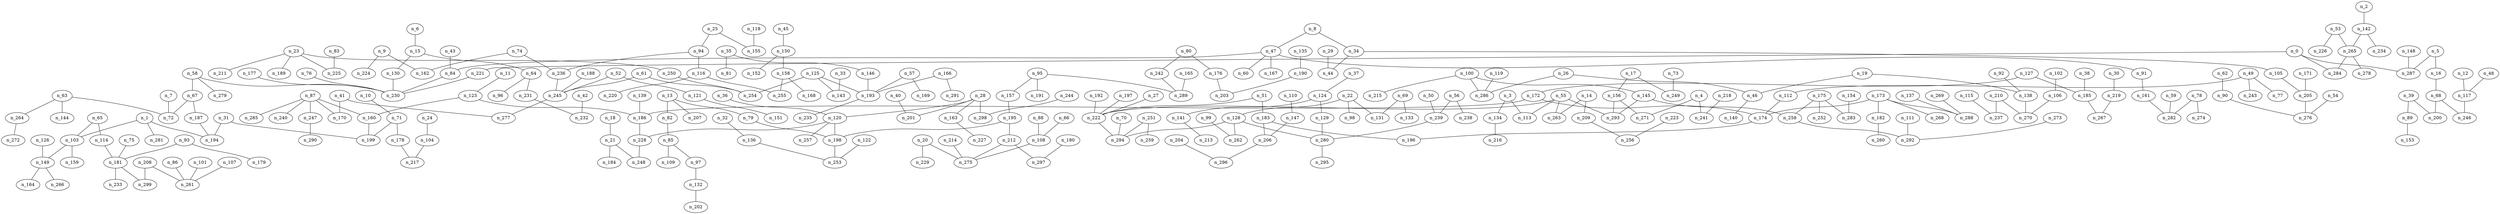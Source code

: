 graph grafoErdosRenyi_300_1200_KruskalI  {
n_0;
n_1;
n_2;
n_3;
n_4;
n_5;
n_6;
n_7;
n_8;
n_9;
n_10;
n_11;
n_12;
n_13;
n_14;
n_15;
n_16;
n_17;
n_18;
n_19;
n_20;
n_21;
n_22;
n_23;
n_24;
n_25;
n_26;
n_27;
n_28;
n_29;
n_30;
n_31;
n_32;
n_33;
n_34;
n_35;
n_36;
n_37;
n_38;
n_39;
n_40;
n_41;
n_42;
n_43;
n_44;
n_45;
n_46;
n_47;
n_48;
n_49;
n_50;
n_51;
n_52;
n_53;
n_54;
n_55;
n_56;
n_57;
n_58;
n_59;
n_60;
n_61;
n_62;
n_63;
n_64;
n_65;
n_66;
n_67;
n_68;
n_69;
n_70;
n_71;
n_72;
n_73;
n_74;
n_75;
n_76;
n_77;
n_78;
n_79;
n_80;
n_81;
n_82;
n_83;
n_84;
n_85;
n_86;
n_87;
n_88;
n_89;
n_90;
n_91;
n_92;
n_93;
n_94;
n_95;
n_96;
n_97;
n_98;
n_99;
n_100;
n_101;
n_102;
n_103;
n_104;
n_105;
n_106;
n_107;
n_108;
n_109;
n_110;
n_111;
n_112;
n_113;
n_114;
n_115;
n_116;
n_117;
n_118;
n_119;
n_120;
n_121;
n_122;
n_123;
n_124;
n_125;
n_126;
n_127;
n_128;
n_129;
n_130;
n_131;
n_132;
n_133;
n_134;
n_135;
n_136;
n_137;
n_138;
n_139;
n_140;
n_141;
n_142;
n_143;
n_144;
n_145;
n_146;
n_147;
n_148;
n_149;
n_150;
n_151;
n_152;
n_153;
n_154;
n_155;
n_156;
n_157;
n_158;
n_159;
n_160;
n_161;
n_162;
n_163;
n_164;
n_165;
n_166;
n_167;
n_168;
n_169;
n_170;
n_171;
n_172;
n_173;
n_174;
n_175;
n_176;
n_177;
n_178;
n_179;
n_180;
n_181;
n_182;
n_183;
n_184;
n_185;
n_186;
n_187;
n_188;
n_189;
n_190;
n_191;
n_192;
n_193;
n_194;
n_195;
n_196;
n_197;
n_198;
n_199;
n_200;
n_201;
n_202;
n_203;
n_204;
n_205;
n_206;
n_207;
n_208;
n_209;
n_210;
n_211;
n_212;
n_213;
n_214;
n_215;
n_216;
n_217;
n_218;
n_219;
n_220;
n_221;
n_222;
n_223;
n_224;
n_225;
n_226;
n_227;
n_228;
n_229;
n_230;
n_231;
n_232;
n_233;
n_234;
n_235;
n_236;
n_237;
n_238;
n_239;
n_240;
n_241;
n_242;
n_243;
n_244;
n_245;
n_246;
n_247;
n_248;
n_249;
n_250;
n_251;
n_252;
n_253;
n_254;
n_255;
n_256;
n_257;
n_258;
n_259;
n_260;
n_261;
n_262;
n_263;
n_264;
n_265;
n_266;
n_267;
n_268;
n_269;
n_270;
n_271;
n_272;
n_273;
n_274;
n_275;
n_276;
n_277;
n_278;
n_279;
n_280;
n_281;
n_282;
n_283;
n_284;
n_285;
n_286;
n_287;
n_288;
n_289;
n_290;
n_291;
n_292;
n_293;
n_294;
n_295;
n_296;
n_297;
n_298;
n_299;
n_154 -- n_283;
n_135 -- n_190;
n_134 -- n_216;
n_30 -- n_219;
n_75 -- n_181;
n_193 -- n_235;
n_182 -- n_260;
n_20 -- n_275;
n_93 -- n_179;
n_32 -- n_136;
n_142 -- n_234;
n_3 -- n_134;
n_132 -- n_202;
n_70 -- n_294;
n_265 -- n_278;
n_111 -- n_292;
n_35 -- n_81;
n_102 -- n_106;
n_122 -- n_253;
n_57 -- n_193;
n_97 -- n_132;
n_101 -- n_261;
n_86 -- n_261;
n_73 -- n_249;
n_141 -- n_213;
n_33 -- n_143;
n_214 -- n_275;
n_137 -- n_288;
n_139 -- n_186;
n_173 -- n_268;
n_4 -- n_241;
n_171 -- n_205;
n_126 -- n_149;
n_23 -- n_225;
n_110 -- n_147;
n_166 -- n_291;
n_78 -- n_274;
n_93 -- n_181;
n_16 -- n_68;
n_85 -- n_109;
n_124 -- n_129;
n_83 -- n_225;
n_13 -- n_82;
n_39 -- n_200;
n_5 -- n_16;
n_21 -- n_184;
n_39 -- n_89;
n_269 -- n_288;
n_64 -- n_231;
n_43 -- n_84;
n_12 -- n_117;
n_15 -- n_64;
n_55 -- n_113;
n_87 -- n_247;
n_231 -- n_232;
n_23 -- n_189;
n_23 -- n_211;
n_124 -- n_141;
n_204 -- n_296;
n_25 -- n_94;
n_69 -- n_131;
n_99 -- n_262;
n_118 -- n_155;
n_188 -- n_245;
n_190 -- n_203;
n_18 -- n_21;
n_9 -- n_162;
n_205 -- n_276;
n_87 -- n_240;
n_85 -- n_97;
n_136 -- n_253;
n_35 -- n_146;
n_208 -- n_299;
n_49 -- n_243;
n_69 -- n_133;
n_115 -- n_237;
n_178 -- n_217;
n_66 -- n_108;
n_150 -- n_152;
n_22 -- n_98;
n_74 -- n_236;
n_76 -- n_230;
n_21 -- n_248;
n_62 -- n_90;
n_146 -- n_193;
n_100 -- n_286;
n_68 -- n_246;
n_210 -- n_237;
n_273 -- n_292;
n_116 -- n_220;
n_23 -- n_250;
n_165 -- n_289;
n_128 -- n_280;
n_19 -- n_46;
n_244 -- n_298;
n_38 -- n_185;
n_50 -- n_239;
n_17 -- n_249;
n_64 -- n_96;
n_258 -- n_292;
n_36 -- n_120;
n_158 -- n_168;
n_54 -- n_276;
n_52 -- n_121;
n_65 -- n_114;
n_40 -- n_201;
n_175 -- n_258;
n_27 -- n_222;
n_11 -- n_123;
n_89 -- n_153;
n_6 -- n_15;
n_25 -- n_155;
n_87 -- n_160;
n_61 -- n_254;
n_49 -- n_77;
n_8 -- n_47;
n_46 -- n_140;
n_119 -- n_286;
n_74 -- n_162;
n_104 -- n_217;
n_251 -- n_294;
n_206 -- n_296;
n_71 -- n_178;
n_5 -- n_287;
n_63 -- n_144;
n_63 -- n_72;
n_49 -- n_112;
n_117 -- n_246;
n_67 -- n_72;
n_166 -- n_193;
n_239 -- n_280;
n_58 -- n_279;
n_61 -- n_245;
n_34 -- n_105;
n_219 -- n_267;
n_95 -- n_191;
n_82 -- n_85;
n_186 -- n_228;
n_67 -- n_187;
n_100 -- n_145;
n_78 -- n_282;
n_183 -- n_206;
n_100 -- n_215;
n_94 -- n_236;
n_7 -- n_72;
n_172 -- n_186;
n_187 -- n_194;
n_42 -- n_232;
n_145 -- n_293;
n_13 -- n_207;
n_127 -- n_172;
n_95 -- n_289;
n_1 -- n_281;
n_264 -- n_272;
n_80 -- n_176;
n_173 -- n_174;
n_176 -- n_203;
n_87 -- n_285;
n_161 -- n_282;
n_123 -- n_160;
n_31 -- n_194;
n_197 -- n_222;
n_55 -- n_293;
n_174 -- n_196;
n_103 -- n_149;
n_53 -- n_226;
n_37 -- n_124;
n_90 -- n_276;
n_52 -- n_245;
n_195 -- n_198;
n_107 -- n_261;
n_28 -- n_298;
n_8 -- n_34;
n_0 -- n_284;
n_9 -- n_224;
n_34 -- n_44;
n_150 -- n_158;
n_47 -- n_84;
n_173 -- n_182;
n_125 -- n_254;
n_88 -- n_108;
n_245 -- n_277;
n_148 -- n_287;
n_65 -- n_103;
n_80 -- n_242;
n_41 -- n_277;
n_41 -- n_170;
n_58 -- n_67;
n_130 -- n_230;
n_22 -- n_131;
n_128 -- n_262;
n_149 -- n_164;
n_138 -- n_270;
n_19 -- n_138;
n_251 -- n_259;
n_55 -- n_263;
n_14 -- n_263;
n_15 -- n_130;
n_28 -- n_163;
n_195 -- n_212;
n_218 -- n_241;
n_95 -- n_157;
n_53 -- n_265;
n_121 -- n_151;
n_55 -- n_222;
n_156 -- n_293;
n_47 -- n_91;
n_79 -- n_198;
n_4 -- n_271;
n_247 -- n_290;
n_209 -- n_256;
n_28 -- n_120;
n_68 -- n_200;
n_108 -- n_275;
n_192 -- n_222;
n_51 -- n_183;
n_1 -- n_194;
n_59 -- n_282;
n_116 -- n_255;
n_56 -- n_239;
n_106 -- n_270;
n_47 -- n_167;
n_29 -- n_44;
n_91 -- n_161;
n_183 -- n_196;
n_280 -- n_295;
n_120 -- n_257;
n_210 -- n_270;
n_181 -- n_299;
n_10 -- n_71;
n_250 -- n_254;
n_172 -- n_174;
n_112 -- n_174;
n_114 -- n_181;
n_223 -- n_256;
n_175 -- n_283;
n_180 -- n_297;
n_123 -- n_186;
n_2 -- n_142;
n_1 -- n_103;
n_158 -- n_255;
n_185 -- n_267;
n_57 -- n_169;
n_17 -- n_156;
n_149 -- n_266;
n_63 -- n_264;
n_105 -- n_205;
n_58 -- n_230;
n_228 -- n_248;
n_173 -- n_288;
n_22 -- n_128;
n_145 -- n_258;
n_125 -- n_143;
n_142 -- n_265;
n_212 -- n_275;
n_13 -- n_79;
n_94 -- n_116;
n_160 -- n_199;
n_236 -- n_245;
n_45 -- n_150;
n_120 -- n_198;
n_265 -- n_284;
n_103 -- n_159;
n_56 -- n_238;
n_24 -- n_104;
n_129 -- n_280;
n_14 -- n_209;
n_87 -- n_170;
n_84 -- n_230;
n_177 -- n_230;
n_26 -- n_286;
n_181 -- n_233;
n_221 -- n_230;
n_31 -- n_199;
n_28 -- n_201;
n_0 -- n_287;
n_127 -- n_185;
n_222 -- n_294;
n_198 -- n_253;
n_120 -- n_228;
n_48 -- n_117;
n_92 -- n_138;
n_156 -- n_271;
n_3 -- n_113;
n_0 -- n_221;
n_128 -- n_294;
n_147 -- n_206;
n_242 -- n_289;
n_47 -- n_60;
n_51 -- n_222;
n_157 -- n_195;
n_212 -- n_297;
n_125 -- n_193;
n_175 -- n_252;
n_26 -- n_46;
n_163 -- n_227;
n_20 -- n_229;
n_208 -- n_261;
n_71 -- n_199;
}